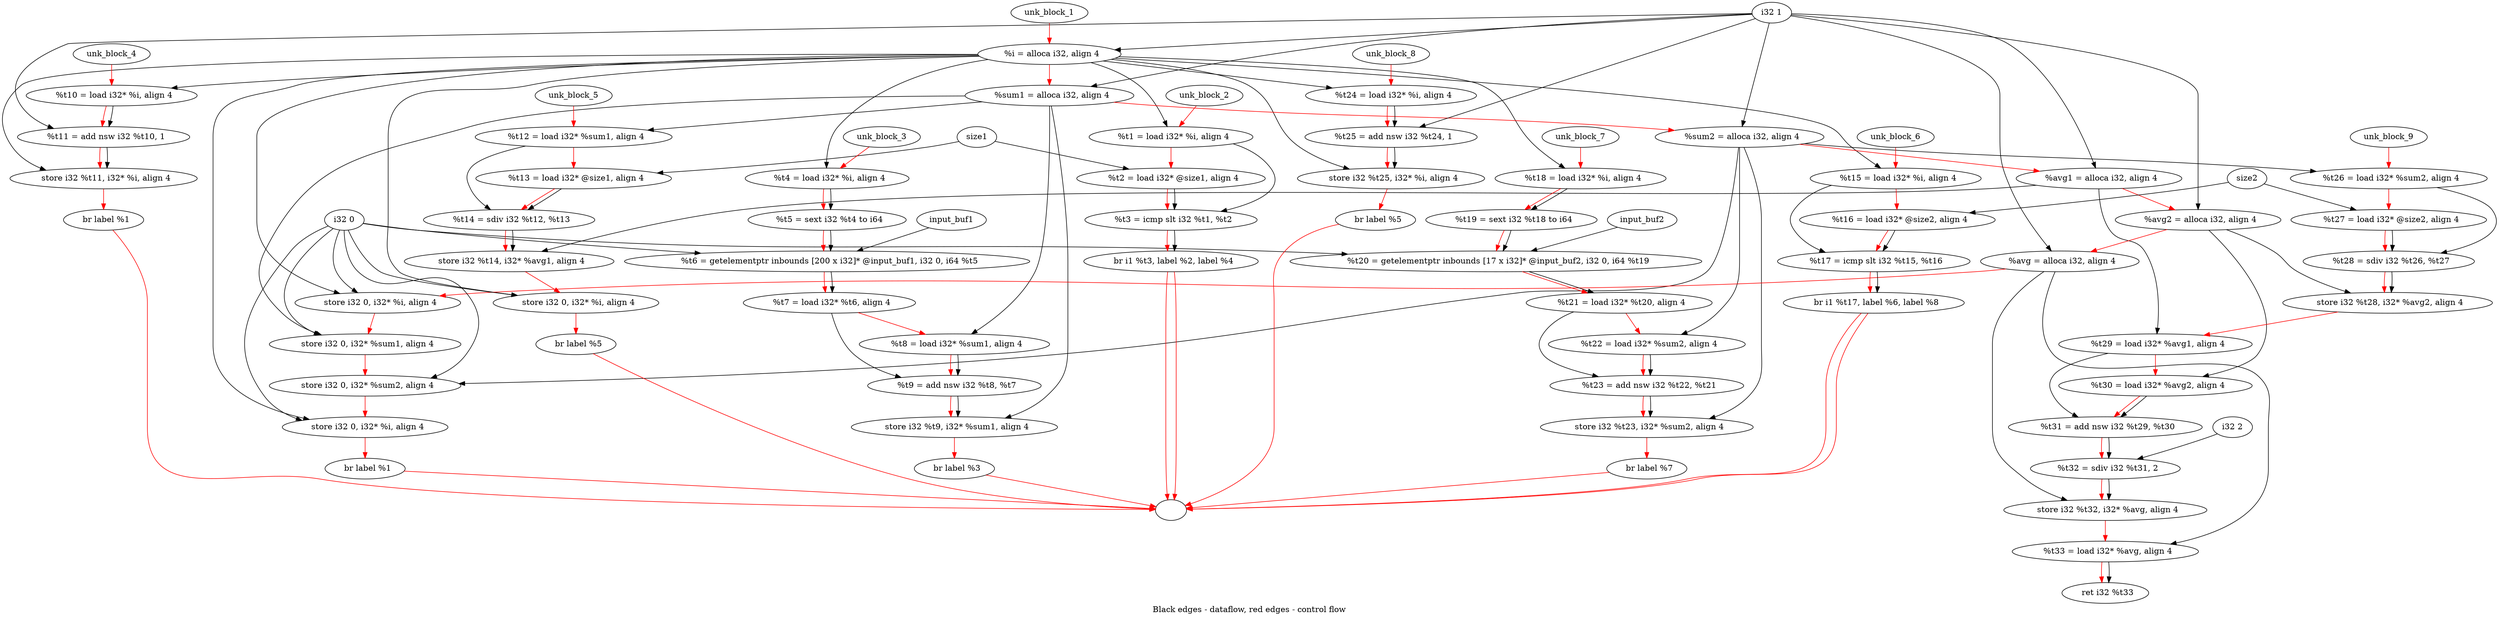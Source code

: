 digraph G {
compound=true
label="Black edges - dataflow, red edges - control flow"
"i" [label="  %i = alloca i32, align 4"]
"sum1" [label="  %sum1 = alloca i32, align 4"]
"sum2" [label="  %sum2 = alloca i32, align 4"]
"avg1" [label="  %avg1 = alloca i32, align 4"]
"avg2" [label="  %avg2 = alloca i32, align 4"]
"avg" [label="  %avg = alloca i32, align 4"]
"_1" [label="  store i32 0, i32* %i, align 4"]
"_2" [label="  store i32 0, i32* %sum1, align 4"]
"_3" [label="  store i32 0, i32* %sum2, align 4"]
"_4" [label="  store i32 0, i32* %i, align 4"]
"_5" [label="  br label %1"]
"unk_block_1" -> "i"[color=red]
"i32 1" -> "i"
"i" -> "sum1"[color=red weight=2]
"i32 1" -> "sum1"
"sum1" -> "sum2"[color=red weight=2]
"i32 1" -> "sum2"
"sum2" -> "avg1"[color=red weight=2]
"i32 1" -> "avg1"
"avg1" -> "avg2"[color=red weight=2]
"i32 1" -> "avg2"
"avg2" -> "avg"[color=red weight=2]
"i32 1" -> "avg"
"avg" -> "_1"[color=red weight=2]
"i32 0" -> "_1"
"i" -> "_1"
"_1" -> "_2"[color=red weight=2]
"i32 0" -> "_2"
"sum1" -> "_2"
"_2" -> "_3"[color=red weight=2]
"i32 0" -> "_3"
"sum2" -> "_3"
"_3" -> "_4"[color=red weight=2]
"i32 0" -> "_4"
"i" -> "_4"
"_4" -> "_5"[color=red weight=2]
"_5" -> ""[color=red]

"t1" [label="  %t1 = load i32* %i, align 4"]
"t2" [label="  %t2 = load i32* @size1, align 4"]
"t3" [label="  %t3 = icmp slt i32 %t1, %t2"]
"_6" [label="  br i1 %t3, label %2, label %4"]
"unk_block_2" -> "t1"[color=red]
"i" -> "t1"
"t1" -> "t2"[color=red weight=2]
"size1" -> "t2"
"t2" -> "t3"[color=red weight=2]
"t1" -> "t3"
"t2" -> "t3"
"t3" -> "_6"[color=red weight=2]
"t3" -> "_6"
"_6" -> ""[color=red]
"_6" -> ""[color=red]

"t4" [label="  %t4 = load i32* %i, align 4"]
"t5" [label="  %t5 = sext i32 %t4 to i64"]
"t6" [label="  %t6 = getelementptr inbounds [200 x i32]* @input_buf1, i32 0, i64 %t5"]
"t7" [label="  %t7 = load i32* %t6, align 4"]
"t8" [label="  %t8 = load i32* %sum1, align 4"]
"t9" [label="  %t9 = add nsw i32 %t8, %t7"]
"_7" [label="  store i32 %t9, i32* %sum1, align 4"]
"_8" [label="  br label %3"]
"unk_block_3" -> "t4"[color=red]
"i" -> "t4"
"t4" -> "t5"[color=red weight=2]
"t4" -> "t5"
"t5" -> "t6"[color=red weight=2]
"input_buf1" -> "t6"
"i32 0" -> "t6"
"t5" -> "t6"
"t6" -> "t7"[color=red weight=2]
"t6" -> "t7"
"t7" -> "t8"[color=red weight=2]
"sum1" -> "t8"
"t8" -> "t9"[color=red weight=2]
"t8" -> "t9"
"t7" -> "t9"
"t9" -> "_7"[color=red weight=2]
"t9" -> "_7"
"sum1" -> "_7"
"_7" -> "_8"[color=red weight=2]
"_8" -> ""[color=red]

"t10" [label="  %t10 = load i32* %i, align 4"]
"t11" [label="  %t11 = add nsw i32 %t10, 1"]
"_9" [label="  store i32 %t11, i32* %i, align 4"]
"_10" [label="  br label %1"]
"unk_block_4" -> "t10"[color=red]
"i" -> "t10"
"t10" -> "t11"[color=red weight=2]
"t10" -> "t11"
"i32 1" -> "t11"
"t11" -> "_9"[color=red weight=2]
"t11" -> "_9"
"i" -> "_9"
"_9" -> "_10"[color=red weight=2]
"_10" -> ""[color=red]

"t12" [label="  %t12 = load i32* %sum1, align 4"]
"t13" [label="  %t13 = load i32* @size1, align 4"]
"t14" [label="  %t14 = sdiv i32 %t12, %t13"]
"_11" [label="  store i32 %t14, i32* %avg1, align 4"]
"_12" [label="  store i32 0, i32* %i, align 4"]
"_13" [label="  br label %5"]
"unk_block_5" -> "t12"[color=red]
"sum1" -> "t12"
"t12" -> "t13"[color=red weight=2]
"size1" -> "t13"
"t13" -> "t14"[color=red weight=2]
"t12" -> "t14"
"t13" -> "t14"
"t14" -> "_11"[color=red weight=2]
"t14" -> "_11"
"avg1" -> "_11"
"_11" -> "_12"[color=red weight=2]
"i32 0" -> "_12"
"i" -> "_12"
"_12" -> "_13"[color=red weight=2]
"_13" -> ""[color=red]

"t15" [label="  %t15 = load i32* %i, align 4"]
"t16" [label="  %t16 = load i32* @size2, align 4"]
"t17" [label="  %t17 = icmp slt i32 %t15, %t16"]
"_14" [label="  br i1 %t17, label %6, label %8"]
"unk_block_6" -> "t15"[color=red]
"i" -> "t15"
"t15" -> "t16"[color=red weight=2]
"size2" -> "t16"
"t16" -> "t17"[color=red weight=2]
"t15" -> "t17"
"t16" -> "t17"
"t17" -> "_14"[color=red weight=2]
"t17" -> "_14"
"_14" -> ""[color=red]
"_14" -> ""[color=red]

"t18" [label="  %t18 = load i32* %i, align 4"]
"t19" [label="  %t19 = sext i32 %t18 to i64"]
"t20" [label="  %t20 = getelementptr inbounds [17 x i32]* @input_buf2, i32 0, i64 %t19"]
"t21" [label="  %t21 = load i32* %t20, align 4"]
"t22" [label="  %t22 = load i32* %sum2, align 4"]
"t23" [label="  %t23 = add nsw i32 %t22, %t21"]
"_15" [label="  store i32 %t23, i32* %sum2, align 4"]
"_16" [label="  br label %7"]
"unk_block_7" -> "t18"[color=red]
"i" -> "t18"
"t18" -> "t19"[color=red weight=2]
"t18" -> "t19"
"t19" -> "t20"[color=red weight=2]
"input_buf2" -> "t20"
"i32 0" -> "t20"
"t19" -> "t20"
"t20" -> "t21"[color=red weight=2]
"t20" -> "t21"
"t21" -> "t22"[color=red weight=2]
"sum2" -> "t22"
"t22" -> "t23"[color=red weight=2]
"t22" -> "t23"
"t21" -> "t23"
"t23" -> "_15"[color=red weight=2]
"t23" -> "_15"
"sum2" -> "_15"
"_15" -> "_16"[color=red weight=2]
"_16" -> ""[color=red]

"t24" [label="  %t24 = load i32* %i, align 4"]
"t25" [label="  %t25 = add nsw i32 %t24, 1"]
"_17" [label="  store i32 %t25, i32* %i, align 4"]
"_18" [label="  br label %5"]
"unk_block_8" -> "t24"[color=red]
"i" -> "t24"
"t24" -> "t25"[color=red weight=2]
"t24" -> "t25"
"i32 1" -> "t25"
"t25" -> "_17"[color=red weight=2]
"t25" -> "_17"
"i" -> "_17"
"_17" -> "_18"[color=red weight=2]
"_18" -> ""[color=red]

"t26" [label="  %t26 = load i32* %sum2, align 4"]
"t27" [label="  %t27 = load i32* @size2, align 4"]
"t28" [label="  %t28 = sdiv i32 %t26, %t27"]
"_19" [label="  store i32 %t28, i32* %avg2, align 4"]
"t29" [label="  %t29 = load i32* %avg1, align 4"]
"t30" [label="  %t30 = load i32* %avg2, align 4"]
"t31" [label="  %t31 = add nsw i32 %t29, %t30"]
"t32" [label="  %t32 = sdiv i32 %t31, 2"]
"_20" [label="  store i32 %t32, i32* %avg, align 4"]
"t33" [label="  %t33 = load i32* %avg, align 4"]
"_21" [label="  ret i32 %t33"]
"unk_block_9" -> "t26"[color=red]
"sum2" -> "t26"
"t26" -> "t27"[color=red weight=2]
"size2" -> "t27"
"t27" -> "t28"[color=red weight=2]
"t26" -> "t28"
"t27" -> "t28"
"t28" -> "_19"[color=red weight=2]
"t28" -> "_19"
"avg2" -> "_19"
"_19" -> "t29"[color=red weight=2]
"avg1" -> "t29"
"t29" -> "t30"[color=red weight=2]
"avg2" -> "t30"
"t30" -> "t31"[color=red weight=2]
"t29" -> "t31"
"t30" -> "t31"
"t31" -> "t32"[color=red weight=2]
"t31" -> "t32"
"i32 2" -> "t32"
"t32" -> "_20"[color=red weight=2]
"t32" -> "_20"
"avg" -> "_20"
"_20" -> "t33"[color=red weight=2]
"avg" -> "t33"
"t33" -> "_21"[color=red weight=2]
"t33" -> "_21"

}
